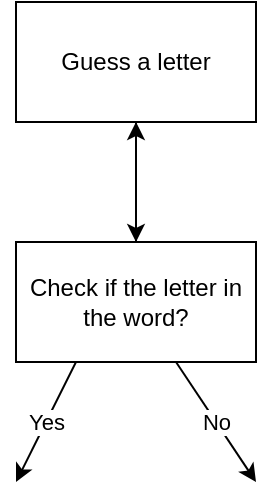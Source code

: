 <mxfile version="22.1.11" type="github">
  <diagram name="Page-1" id="UwA9kkwzvts-CEnSy01a">
    <mxGraphModel dx="792" dy="744" grid="1" gridSize="10" guides="1" tooltips="1" connect="1" arrows="1" fold="1" page="1" pageScale="1" pageWidth="850" pageHeight="1100" math="0" shadow="0">
      <root>
        <mxCell id="0" />
        <mxCell id="1" parent="0" />
        <mxCell id="Swpq0V5sXKugDDHcBO7T-1" value="Guess a letter" style="rounded=0;whiteSpace=wrap;html=1;" vertex="1" parent="1">
          <mxGeometry x="240" y="210" width="120" height="60" as="geometry" />
        </mxCell>
        <mxCell id="Swpq0V5sXKugDDHcBO7T-4" value="" style="endArrow=classic;html=1;rounded=0;exitX=0.5;exitY=1;exitDx=0;exitDy=0;" edge="1" parent="1" source="Swpq0V5sXKugDDHcBO7T-1">
          <mxGeometry relative="1" as="geometry">
            <mxPoint x="360" y="380" as="sourcePoint" />
            <mxPoint x="300" y="330" as="targetPoint" />
          </mxGeometry>
        </mxCell>
        <mxCell id="Swpq0V5sXKugDDHcBO7T-8" value="" style="edgeStyle=orthogonalEdgeStyle;rounded=0;orthogonalLoop=1;jettySize=auto;html=1;" edge="1" parent="1" source="Swpq0V5sXKugDDHcBO7T-6" target="Swpq0V5sXKugDDHcBO7T-1">
          <mxGeometry relative="1" as="geometry" />
        </mxCell>
        <mxCell id="Swpq0V5sXKugDDHcBO7T-6" value="Check if the letter in the word?" style="rounded=0;whiteSpace=wrap;html=1;" vertex="1" parent="1">
          <mxGeometry x="240" y="330" width="120" height="60" as="geometry" />
        </mxCell>
        <mxCell id="Swpq0V5sXKugDDHcBO7T-10" value="" style="endArrow=classic;html=1;rounded=0;exitX=0.25;exitY=1;exitDx=0;exitDy=0;" edge="1" parent="1" source="Swpq0V5sXKugDDHcBO7T-6">
          <mxGeometry relative="1" as="geometry">
            <mxPoint x="250" y="460" as="sourcePoint" />
            <mxPoint x="240" y="450" as="targetPoint" />
          </mxGeometry>
        </mxCell>
        <mxCell id="Swpq0V5sXKugDDHcBO7T-11" value="Yes&lt;br&gt;" style="edgeLabel;resizable=0;html=1;align=center;verticalAlign=middle;" connectable="0" vertex="1" parent="Swpq0V5sXKugDDHcBO7T-10">
          <mxGeometry relative="1" as="geometry" />
        </mxCell>
        <mxCell id="Swpq0V5sXKugDDHcBO7T-14" value="" style="endArrow=classic;html=1;rounded=0;exitX=0.25;exitY=1;exitDx=0;exitDy=0;" edge="1" parent="1">
          <mxGeometry relative="1" as="geometry">
            <mxPoint x="320" y="390" as="sourcePoint" />
            <mxPoint x="360" y="450" as="targetPoint" />
          </mxGeometry>
        </mxCell>
        <mxCell id="Swpq0V5sXKugDDHcBO7T-15" value="No&lt;br&gt;" style="edgeLabel;resizable=0;html=1;align=center;verticalAlign=middle;" connectable="0" vertex="1" parent="Swpq0V5sXKugDDHcBO7T-14">
          <mxGeometry relative="1" as="geometry" />
        </mxCell>
      </root>
    </mxGraphModel>
  </diagram>
</mxfile>
